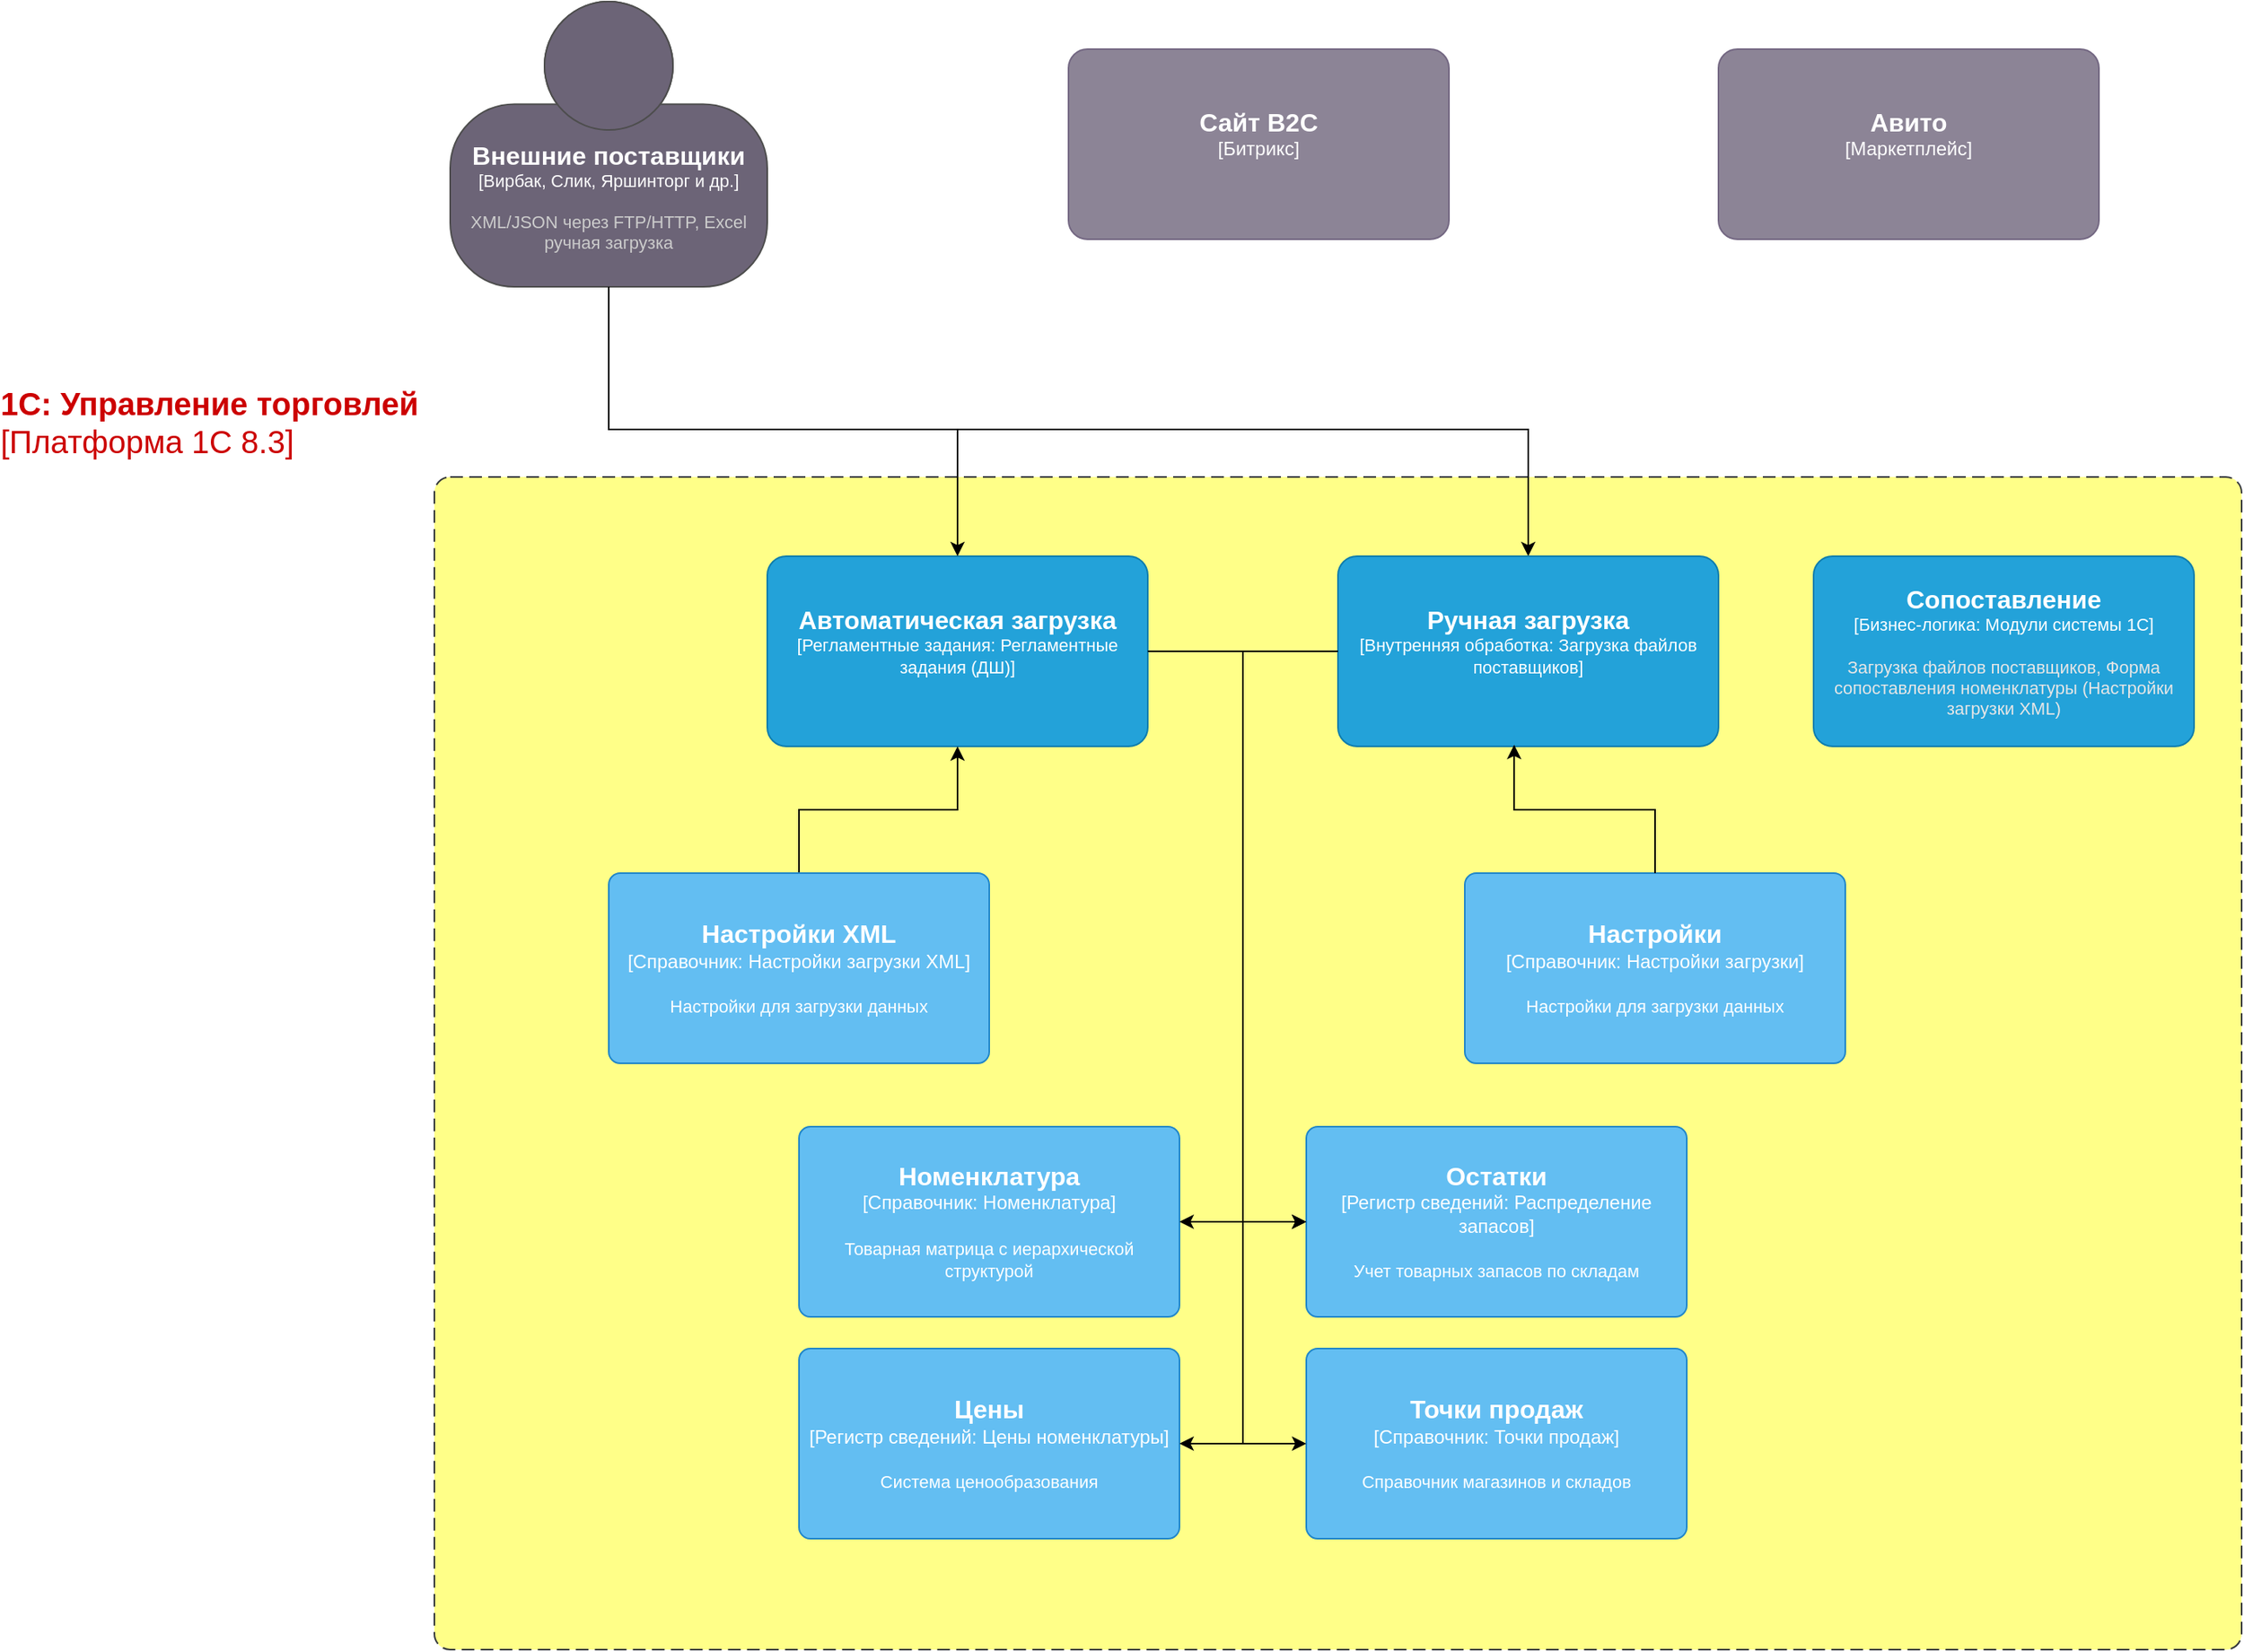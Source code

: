 <mxfile version="28.2.8">
  <diagram name="Страница — 1" id="0uA_8WHaxrZHgLGLVWlH">
    <mxGraphModel dx="2020" dy="647" grid="1" gridSize="10" guides="1" tooltips="1" connect="1" arrows="1" fold="1" page="1" pageScale="1" pageWidth="827" pageHeight="1169" math="0" shadow="0">
      <root>
        <mxCell id="0" />
        <mxCell id="1" parent="0" />
        <object placeholders="1" c4Name="1C: Управление торговлей" c4Type="Платформа 1С 8.3" c4Application="Платформа 1С 8.3" label="&lt;font&gt;&lt;b&gt;&lt;div style=&quot;text-align: left&quot;&gt;%c4Name%&lt;/div&gt;&lt;/b&gt;&lt;/font&gt;&lt;div style=&quot;text-align: left&quot;&gt;[%c4Application%]&lt;/div&gt;" id="SGDD8Pu12R8PZq9H0Y-F-25">
          <mxCell style="rounded=1;fontSize=20;whiteSpace=wrap;html=1;dashed=1;arcSize=20;fillColor=#ffff88;strokeColor=#36393d;labelBackgroundColor=none;align=right;verticalAlign=bottom;labelBorderColor=none;spacingTop=0;spacing=10;dashPattern=8 4;metaEdit=1;rotatable=0;perimeter=rectanglePerimeter;labelPadding=0;allowArrows=0;connectable=0;expand=0;recursiveResize=0;editable=1;pointerEvents=0;absoluteArcSize=1;points=[[0.25,0,0],[0.5,0,0],[0.75,0,0],[1,0.25,0],[1,0.5,0],[1,0.75,0],[0.75,1,0],[0.5,1,0],[0.25,1,0],[0,0.75,0],[0,0.5,0],[0,0.25,0]];labelPosition=left;verticalLabelPosition=top;fontColor=#CC0000;" vertex="1" parent="1">
            <mxGeometry x="-30" y="350" width="1140" height="740" as="geometry" />
          </mxCell>
        </object>
        <mxCell id="SGDD8Pu12R8PZq9H0Y-F-29" style="edgeStyle=orthogonalEdgeStyle;rounded=0;orthogonalLoop=1;jettySize=auto;html=1;" edge="1" parent="1" source="SGDD8Pu12R8PZq9H0Y-F-1" target="SGDD8Pu12R8PZq9H0Y-F-6">
          <mxGeometry relative="1" as="geometry">
            <Array as="points">
              <mxPoint x="80" y="320" />
              <mxPoint x="660" y="320" />
            </Array>
          </mxGeometry>
        </mxCell>
        <object placeholders="1" c4Name="Внешние поставщики" c4Type="Вирбак, Слик, Яршинторг и др." c4Description="XML/JSON через FTP/HTTP, Excel ручная загрузка" label="&lt;font style=&quot;font-size: 16px&quot;&gt;&lt;b&gt;%c4Name%&lt;/b&gt;&lt;/font&gt;&lt;div&gt;[%c4Type%]&lt;/div&gt;&lt;br&gt;&lt;div&gt;&lt;font style=&quot;font-size: 11px&quot;&gt;&lt;font color=&quot;#cccccc&quot;&gt;%c4Description%&lt;/font&gt;&lt;/div&gt;" id="SGDD8Pu12R8PZq9H0Y-F-1">
          <mxCell style="html=1;fontSize=11;dashed=0;whiteSpace=wrap;fillColor=#6C6477;strokeColor=#4D4D4D;fontColor=#ffffff;shape=mxgraph.c4.person2;align=center;metaEdit=1;points=[[0.5,0,0],[1,0.5,0],[1,0.75,0],[0.75,1,0],[0.5,1,0],[0.25,1,0],[0,0.75,0],[0,0.5,0]];resizable=0;" vertex="1" parent="1">
            <mxGeometry x="-20" y="50" width="200" height="180" as="geometry" />
          </mxCell>
        </object>
        <object placeholders="1" c4Name="Автоматическая загрузка" c4Type="Регламентные задания" c4Technology="Регламентные задания (ДШ)" c4Description="" label="&lt;font style=&quot;font-size: 16px&quot;&gt;&lt;b&gt;%c4Name%&lt;/b&gt;&lt;/font&gt;&lt;div&gt;[%c4Type%: %c4Technology%]&lt;/div&gt;&lt;br&gt;&lt;div&gt;&lt;font style=&quot;font-size: 11px&quot;&gt;&lt;font color=&quot;#E6E6E6&quot;&gt;%c4Description%&lt;/font&gt;&lt;/div&gt;" id="SGDD8Pu12R8PZq9H0Y-F-5">
          <mxCell style="rounded=1;whiteSpace=wrap;html=1;fontSize=11;labelBackgroundColor=none;fillColor=#23A2D9;fontColor=#ffffff;align=center;arcSize=10;strokeColor=#0E7DAD;metaEdit=1;resizable=0;points=[[0.25,0,0],[0.5,0,0],[0.75,0,0],[1,0.25,0],[1,0.5,0],[1,0.75,0],[0.75,1,0],[0.5,1,0],[0.25,1,0],[0,0.75,0],[0,0.5,0],[0,0.25,0]];" vertex="1" parent="1">
            <mxGeometry x="180" y="400" width="240" height="120" as="geometry" />
          </mxCell>
        </object>
        <object placeholders="1" c4Name="Ручная загрузка" c4Type="Внутренняя обработка" c4Technology="Загрузка файлов поставщиков" c4Description="" label="&lt;font style=&quot;font-size: 16px&quot;&gt;&lt;b&gt;%c4Name%&lt;/b&gt;&lt;/font&gt;&lt;div&gt;[%c4Type%: %c4Technology%]&lt;/div&gt;&lt;br&gt;&lt;div&gt;&lt;font style=&quot;font-size: 11px&quot;&gt;&lt;font color=&quot;#E6E6E6&quot;&gt;%c4Description%&lt;/font&gt;&lt;/div&gt;" id="SGDD8Pu12R8PZq9H0Y-F-6">
          <mxCell style="rounded=1;whiteSpace=wrap;html=1;fontSize=11;labelBackgroundColor=none;fillColor=#23A2D9;fontColor=#ffffff;align=center;arcSize=10;strokeColor=#0E7DAD;metaEdit=1;resizable=0;points=[[0.25,0,0],[0.5,0,0],[0.75,0,0],[1,0.25,0],[1,0.5,0],[1,0.75,0],[0.75,1,0],[0.5,1,0],[0.25,1,0],[0,0.75,0],[0,0.5,0],[0,0.25,0]];" vertex="1" parent="1">
            <mxGeometry x="540" y="400" width="240" height="120" as="geometry" />
          </mxCell>
        </object>
        <object placeholders="1" c4Name="Авито" c4Type="Маркетплейс" c4Description="" label="&lt;font style=&quot;font-size: 16px&quot;&gt;&lt;b&gt;%c4Name%&lt;/b&gt;&lt;/font&gt;&lt;div&gt;[%c4Type%]&lt;/div&gt;&lt;br&gt;&lt;div&gt;&lt;font style=&quot;font-size: 11px&quot;&gt;&lt;font color=&quot;#cccccc&quot;&gt;%c4Description%&lt;/font&gt;&lt;/div&gt;" id="SGDD8Pu12R8PZq9H0Y-F-7">
          <mxCell style="rounded=1;whiteSpace=wrap;html=1;labelBackgroundColor=none;fillColor=#8C8496;fontColor=#ffffff;align=center;arcSize=10;strokeColor=#736782;metaEdit=1;resizable=0;points=[[0.25,0,0],[0.5,0,0],[0.75,0,0],[1,0.25,0],[1,0.5,0],[1,0.75,0],[0.75,1,0],[0.5,1,0],[0.25,1,0],[0,0.75,0],[0,0.5,0],[0,0.25,0]];" vertex="1" parent="1">
            <mxGeometry x="780" y="80" width="240" height="120" as="geometry" />
          </mxCell>
        </object>
        <object placeholders="1" c4Name="Сайт B2C" c4Type="Битрикс" c4Description="" label="&lt;font style=&quot;font-size: 16px&quot;&gt;&lt;b&gt;%c4Name%&lt;/b&gt;&lt;/font&gt;&lt;div&gt;[%c4Type%]&lt;/div&gt;&lt;br&gt;&lt;div&gt;&lt;font style=&quot;font-size: 11px&quot;&gt;&lt;font color=&quot;#cccccc&quot;&gt;%c4Description%&lt;/font&gt;&lt;/div&gt;" id="SGDD8Pu12R8PZq9H0Y-F-8">
          <mxCell style="rounded=1;whiteSpace=wrap;html=1;labelBackgroundColor=none;fillColor=#8C8496;fontColor=#ffffff;align=center;arcSize=10;strokeColor=#736782;metaEdit=1;resizable=0;points=[[0.25,0,0],[0.5,0,0],[0.75,0,0],[1,0.25,0],[1,0.5,0],[1,0.75,0],[0.75,1,0],[0.5,1,0],[0.25,1,0],[0,0.75,0],[0,0.5,0],[0,0.25,0]];" vertex="1" parent="1">
            <mxGeometry x="370" y="80" width="240" height="120" as="geometry" />
          </mxCell>
        </object>
        <object placeholders="1" c4Name="Сопоставление" c4Type="Бизнес-логика" c4Technology="Модули системы 1С" c4Description="Загрузка файлов поставщиков, Форма сопоставления номенклатуры (Настройки загрузки XML)" label="&lt;font style=&quot;font-size: 16px&quot;&gt;&lt;b&gt;%c4Name%&lt;/b&gt;&lt;/font&gt;&lt;div&gt;[%c4Type%: %c4Technology%]&lt;/div&gt;&lt;br&gt;&lt;div&gt;&lt;font style=&quot;font-size: 11px&quot;&gt;&lt;font color=&quot;#E6E6E6&quot;&gt;%c4Description%&lt;/font&gt;&lt;/div&gt;" id="SGDD8Pu12R8PZq9H0Y-F-9">
          <mxCell style="rounded=1;whiteSpace=wrap;html=1;fontSize=11;labelBackgroundColor=none;fillColor=#23A2D9;fontColor=#ffffff;align=center;arcSize=10;strokeColor=#0E7DAD;metaEdit=1;resizable=0;points=[[0.25,0,0],[0.5,0,0],[0.75,0,0],[1,0.25,0],[1,0.5,0],[1,0.75,0],[0.75,1,0],[0.5,1,0],[0.25,1,0],[0,0.75,0],[0,0.5,0],[0,0.25,0]];" vertex="1" parent="1">
            <mxGeometry x="840" y="400" width="240" height="120" as="geometry" />
          </mxCell>
        </object>
        <object placeholders="1" c4Name="Номенклатура" c4Type="Справочник" c4Technology="Номенклатура" c4Description="Товарная матрица с иерархической структурой" label="&lt;font style=&quot;font-size: 16px&quot;&gt;&lt;b&gt;%c4Name%&lt;/b&gt;&lt;/font&gt;&lt;div&gt;[%c4Type%: %c4Technology%]&lt;/div&gt;&lt;br&gt;&lt;div&gt;&lt;font style=&quot;font-size: 11px&quot;&gt;%c4Description%&lt;/font&gt;&lt;/div&gt;" id="SGDD8Pu12R8PZq9H0Y-F-10">
          <mxCell style="rounded=1;whiteSpace=wrap;html=1;labelBackgroundColor=none;fillColor=#63BEF2;fontColor=#ffffff;align=center;arcSize=6;strokeColor=#2086C9;metaEdit=1;resizable=0;points=[[0.25,0,0],[0.5,0,0],[0.75,0,0],[1,0.25,0],[1,0.5,0],[1,0.75,0],[0.75,1,0],[0.5,1,0],[0.25,1,0],[0,0.75,0],[0,0.5,0],[0,0.25,0]];" vertex="1" parent="1">
            <mxGeometry x="200" y="760" width="240" height="120" as="geometry" />
          </mxCell>
        </object>
        <object placeholders="1" c4Name="Цены" c4Type="Регистр сведений" c4Technology="Цены номенклатуры" c4Description="Система ценообразования" label="&lt;font style=&quot;font-size: 16px&quot;&gt;&lt;b&gt;%c4Name%&lt;/b&gt;&lt;/font&gt;&lt;div&gt;[%c4Type%: %c4Technology%]&lt;/div&gt;&lt;br&gt;&lt;div&gt;&lt;font style=&quot;font-size: 11px&quot;&gt;%c4Description%&lt;/font&gt;&lt;/div&gt;" id="SGDD8Pu12R8PZq9H0Y-F-11">
          <mxCell style="rounded=1;whiteSpace=wrap;html=1;labelBackgroundColor=none;fillColor=#63BEF2;fontColor=#ffffff;align=center;arcSize=6;strokeColor=#2086C9;metaEdit=1;resizable=0;points=[[0.25,0,0],[0.5,0,0],[0.75,0,0],[1,0.25,0],[1,0.5,0],[1,0.75,0],[0.75,1,0],[0.5,1,0],[0.25,1,0],[0,0.75,0],[0,0.5,0],[0,0.25,0]];" vertex="1" parent="1">
            <mxGeometry x="200" y="900" width="240" height="120" as="geometry" />
          </mxCell>
        </object>
        <object placeholders="1" c4Name="Остатки" c4Type="Регистр сведений" c4Technology="Распределение запасов" c4Description="Учет товарных запасов по складам" label="&lt;font style=&quot;font-size: 16px&quot;&gt;&lt;b&gt;%c4Name%&lt;/b&gt;&lt;/font&gt;&lt;div&gt;[%c4Type%: %c4Technology%]&lt;/div&gt;&lt;br&gt;&lt;div&gt;&lt;font style=&quot;font-size: 11px&quot;&gt;%c4Description%&lt;/font&gt;&lt;/div&gt;" id="SGDD8Pu12R8PZq9H0Y-F-12">
          <mxCell style="rounded=1;whiteSpace=wrap;html=1;labelBackgroundColor=none;fillColor=#63BEF2;fontColor=#ffffff;align=center;arcSize=6;strokeColor=#2086C9;metaEdit=1;resizable=0;points=[[0.25,0,0],[0.5,0,0],[0.75,0,0],[1,0.25,0],[1,0.5,0],[1,0.75,0],[0.75,1,0],[0.5,1,0],[0.25,1,0],[0,0.75,0],[0,0.5,0],[0,0.25,0]];" vertex="1" parent="1">
            <mxGeometry x="520" y="760" width="240" height="120" as="geometry" />
          </mxCell>
        </object>
        <object placeholders="1" c4Name="Точки продаж" c4Type="Справочник" c4Technology="Точки продаж" c4Description="Cправочник магазинов и складов" label="&lt;font style=&quot;font-size: 16px&quot;&gt;&lt;b&gt;%c4Name%&lt;/b&gt;&lt;/font&gt;&lt;div&gt;[%c4Type%: %c4Technology%]&lt;/div&gt;&lt;br&gt;&lt;div&gt;&lt;font style=&quot;font-size: 11px&quot;&gt;%c4Description%&lt;/font&gt;&lt;/div&gt;" id="SGDD8Pu12R8PZq9H0Y-F-13">
          <mxCell style="rounded=1;whiteSpace=wrap;html=1;labelBackgroundColor=none;fillColor=#63BEF2;fontColor=#ffffff;align=center;arcSize=6;strokeColor=#2086C9;metaEdit=1;resizable=0;points=[[0.25,0,0],[0.5,0,0],[0.75,0,0],[1,0.25,0],[1,0.5,0],[1,0.75,0],[0.75,1,0],[0.5,1,0],[0.25,1,0],[0,0.75,0],[0,0.5,0],[0,0.25,0]];" vertex="1" parent="1">
            <mxGeometry x="520" y="900" width="240" height="120" as="geometry" />
          </mxCell>
        </object>
        <mxCell id="SGDD8Pu12R8PZq9H0Y-F-17" style="edgeStyle=orthogonalEdgeStyle;rounded=0;orthogonalLoop=1;jettySize=auto;html=1;" edge="1" parent="1" source="SGDD8Pu12R8PZq9H0Y-F-14" target="SGDD8Pu12R8PZq9H0Y-F-5">
          <mxGeometry relative="1" as="geometry" />
        </mxCell>
        <object placeholders="1" c4Name="Настройки XML" c4Type="Справочник" c4Technology="Настройки загрузки XML" c4Description="Настройки для загрузки данных" label="&lt;font style=&quot;font-size: 16px&quot;&gt;&lt;b&gt;%c4Name%&lt;/b&gt;&lt;/font&gt;&lt;div&gt;[%c4Type%: %c4Technology%]&lt;/div&gt;&lt;br&gt;&lt;div&gt;&lt;font style=&quot;font-size: 11px&quot;&gt;%c4Description%&lt;/font&gt;&lt;/div&gt;" id="SGDD8Pu12R8PZq9H0Y-F-14">
          <mxCell style="rounded=1;whiteSpace=wrap;html=1;labelBackgroundColor=none;fillColor=#63BEF2;fontColor=#ffffff;align=center;arcSize=6;strokeColor=#2086C9;metaEdit=1;resizable=0;points=[[0.25,0,0],[0.5,0,0],[0.75,0,0],[1,0.25,0],[1,0.5,0],[1,0.75,0],[0.75,1,0],[0.5,1,0],[0.25,1,0],[0,0.75,0],[0,0.5,0],[0,0.25,0]];" vertex="1" parent="1">
            <mxGeometry x="80" y="600" width="240" height="120" as="geometry" />
          </mxCell>
        </object>
        <object placeholders="1" c4Name="Настройки" c4Type="Справочник" c4Technology="Настройки загрузки" c4Description="Настройки для загрузки данных" label="&lt;font style=&quot;font-size: 16px&quot;&gt;&lt;b&gt;%c4Name%&lt;/b&gt;&lt;/font&gt;&lt;div&gt;[%c4Type%: %c4Technology%]&lt;/div&gt;&lt;br&gt;&lt;div&gt;&lt;font style=&quot;font-size: 11px&quot;&gt;%c4Description%&lt;/font&gt;&lt;/div&gt;" id="SGDD8Pu12R8PZq9H0Y-F-15">
          <mxCell style="rounded=1;whiteSpace=wrap;html=1;labelBackgroundColor=none;fillColor=#63BEF2;fontColor=#ffffff;align=center;arcSize=6;strokeColor=#2086C9;metaEdit=1;resizable=0;points=[[0.25,0,0],[0.5,0,0],[0.75,0,0],[1,0.25,0],[1,0.5,0],[1,0.75,0],[0.75,1,0],[0.5,1,0],[0.25,1,0],[0,0.75,0],[0,0.5,0],[0,0.25,0]];" vertex="1" parent="1">
            <mxGeometry x="620" y="600" width="240" height="120" as="geometry" />
          </mxCell>
        </object>
        <mxCell id="SGDD8Pu12R8PZq9H0Y-F-18" style="edgeStyle=orthogonalEdgeStyle;rounded=0;orthogonalLoop=1;jettySize=auto;html=1;entryX=0.463;entryY=0.992;entryDx=0;entryDy=0;entryPerimeter=0;" edge="1" parent="1" source="SGDD8Pu12R8PZq9H0Y-F-15" target="SGDD8Pu12R8PZq9H0Y-F-6">
          <mxGeometry relative="1" as="geometry" />
        </mxCell>
        <mxCell id="SGDD8Pu12R8PZq9H0Y-F-19" style="edgeStyle=orthogonalEdgeStyle;rounded=0;orthogonalLoop=1;jettySize=auto;html=1;entryX=1;entryY=0.5;entryDx=0;entryDy=0;entryPerimeter=0;exitX=1;exitY=0.5;exitDx=0;exitDy=0;exitPerimeter=0;" edge="1" parent="1" source="SGDD8Pu12R8PZq9H0Y-F-5" target="SGDD8Pu12R8PZq9H0Y-F-10">
          <mxGeometry relative="1" as="geometry">
            <Array as="points">
              <mxPoint x="480" y="460" />
              <mxPoint x="480" y="820" />
            </Array>
          </mxGeometry>
        </mxCell>
        <mxCell id="SGDD8Pu12R8PZq9H0Y-F-20" style="edgeStyle=orthogonalEdgeStyle;rounded=0;orthogonalLoop=1;jettySize=auto;html=1;entryX=1;entryY=0.5;entryDx=0;entryDy=0;entryPerimeter=0;exitX=1;exitY=0.5;exitDx=0;exitDy=0;exitPerimeter=0;" edge="1" parent="1" source="SGDD8Pu12R8PZq9H0Y-F-5" target="SGDD8Pu12R8PZq9H0Y-F-11">
          <mxGeometry relative="1" as="geometry">
            <Array as="points">
              <mxPoint x="480" y="460" />
              <mxPoint x="480" y="960" />
            </Array>
          </mxGeometry>
        </mxCell>
        <mxCell id="SGDD8Pu12R8PZq9H0Y-F-21" style="edgeStyle=orthogonalEdgeStyle;rounded=0;orthogonalLoop=1;jettySize=auto;html=1;entryX=0;entryY=0.5;entryDx=0;entryDy=0;entryPerimeter=0;" edge="1" parent="1" source="SGDD8Pu12R8PZq9H0Y-F-5" target="SGDD8Pu12R8PZq9H0Y-F-12">
          <mxGeometry relative="1" as="geometry">
            <Array as="points">
              <mxPoint x="480" y="460" />
              <mxPoint x="480" y="820" />
            </Array>
          </mxGeometry>
        </mxCell>
        <mxCell id="SGDD8Pu12R8PZq9H0Y-F-22" style="edgeStyle=orthogonalEdgeStyle;rounded=0;orthogonalLoop=1;jettySize=auto;html=1;entryX=0;entryY=0.5;entryDx=0;entryDy=0;entryPerimeter=0;" edge="1" parent="1" source="SGDD8Pu12R8PZq9H0Y-F-5" target="SGDD8Pu12R8PZq9H0Y-F-13">
          <mxGeometry relative="1" as="geometry">
            <Array as="points">
              <mxPoint x="480" y="460" />
              <mxPoint x="480" y="960" />
            </Array>
          </mxGeometry>
        </mxCell>
        <mxCell id="SGDD8Pu12R8PZq9H0Y-F-23" style="edgeStyle=orthogonalEdgeStyle;rounded=0;orthogonalLoop=1;jettySize=auto;html=1;entryX=0;entryY=0.5;entryDx=0;entryDy=0;entryPerimeter=0;exitX=0;exitY=0.5;exitDx=0;exitDy=0;exitPerimeter=0;" edge="1" parent="1" source="SGDD8Pu12R8PZq9H0Y-F-6" target="SGDD8Pu12R8PZq9H0Y-F-12">
          <mxGeometry relative="1" as="geometry">
            <Array as="points">
              <mxPoint x="480" y="460" />
              <mxPoint x="480" y="820" />
            </Array>
          </mxGeometry>
        </mxCell>
        <mxCell id="SGDD8Pu12R8PZq9H0Y-F-27" style="edgeStyle=orthogonalEdgeStyle;rounded=0;orthogonalLoop=1;jettySize=auto;html=1;entryX=0.5;entryY=0;entryDx=0;entryDy=0;entryPerimeter=0;" edge="1" parent="1" source="SGDD8Pu12R8PZq9H0Y-F-1" target="SGDD8Pu12R8PZq9H0Y-F-5">
          <mxGeometry relative="1" as="geometry">
            <Array as="points">
              <mxPoint x="80" y="320" />
              <mxPoint x="300" y="320" />
            </Array>
          </mxGeometry>
        </mxCell>
      </root>
    </mxGraphModel>
  </diagram>
</mxfile>
